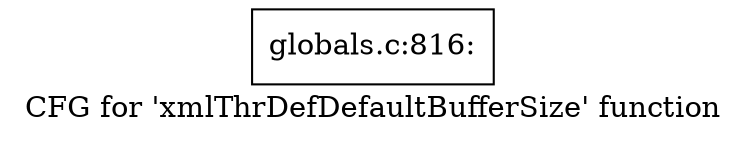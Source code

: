 digraph "CFG for 'xmlThrDefDefaultBufferSize' function" {
	label="CFG for 'xmlThrDefDefaultBufferSize' function";

	Node0x4a4e190 [shape=record,label="{globals.c:816:}"];
}
